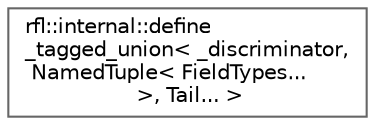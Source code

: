 digraph "类继承关系图"
{
 // LATEX_PDF_SIZE
  bgcolor="transparent";
  edge [fontname=Helvetica,fontsize=10,labelfontname=Helvetica,labelfontsize=10];
  node [fontname=Helvetica,fontsize=10,shape=box,height=0.2,width=0.4];
  rankdir="LR";
  Node0 [id="Node000000",label="rfl::internal::define\l_tagged_union\< _discriminator,\l NamedTuple\< FieldTypes...\l \>, Tail... \>",height=0.2,width=0.4,color="grey40", fillcolor="white", style="filled",URL="$structrfl_1_1internal_1_1define__tagged__union_3_01__discriminator_00_01_named_tuple_3_01_field_f4528dc6e1abd2e839bccafe424e91a0.html",tooltip="Recursive case - named tuple."];
}

